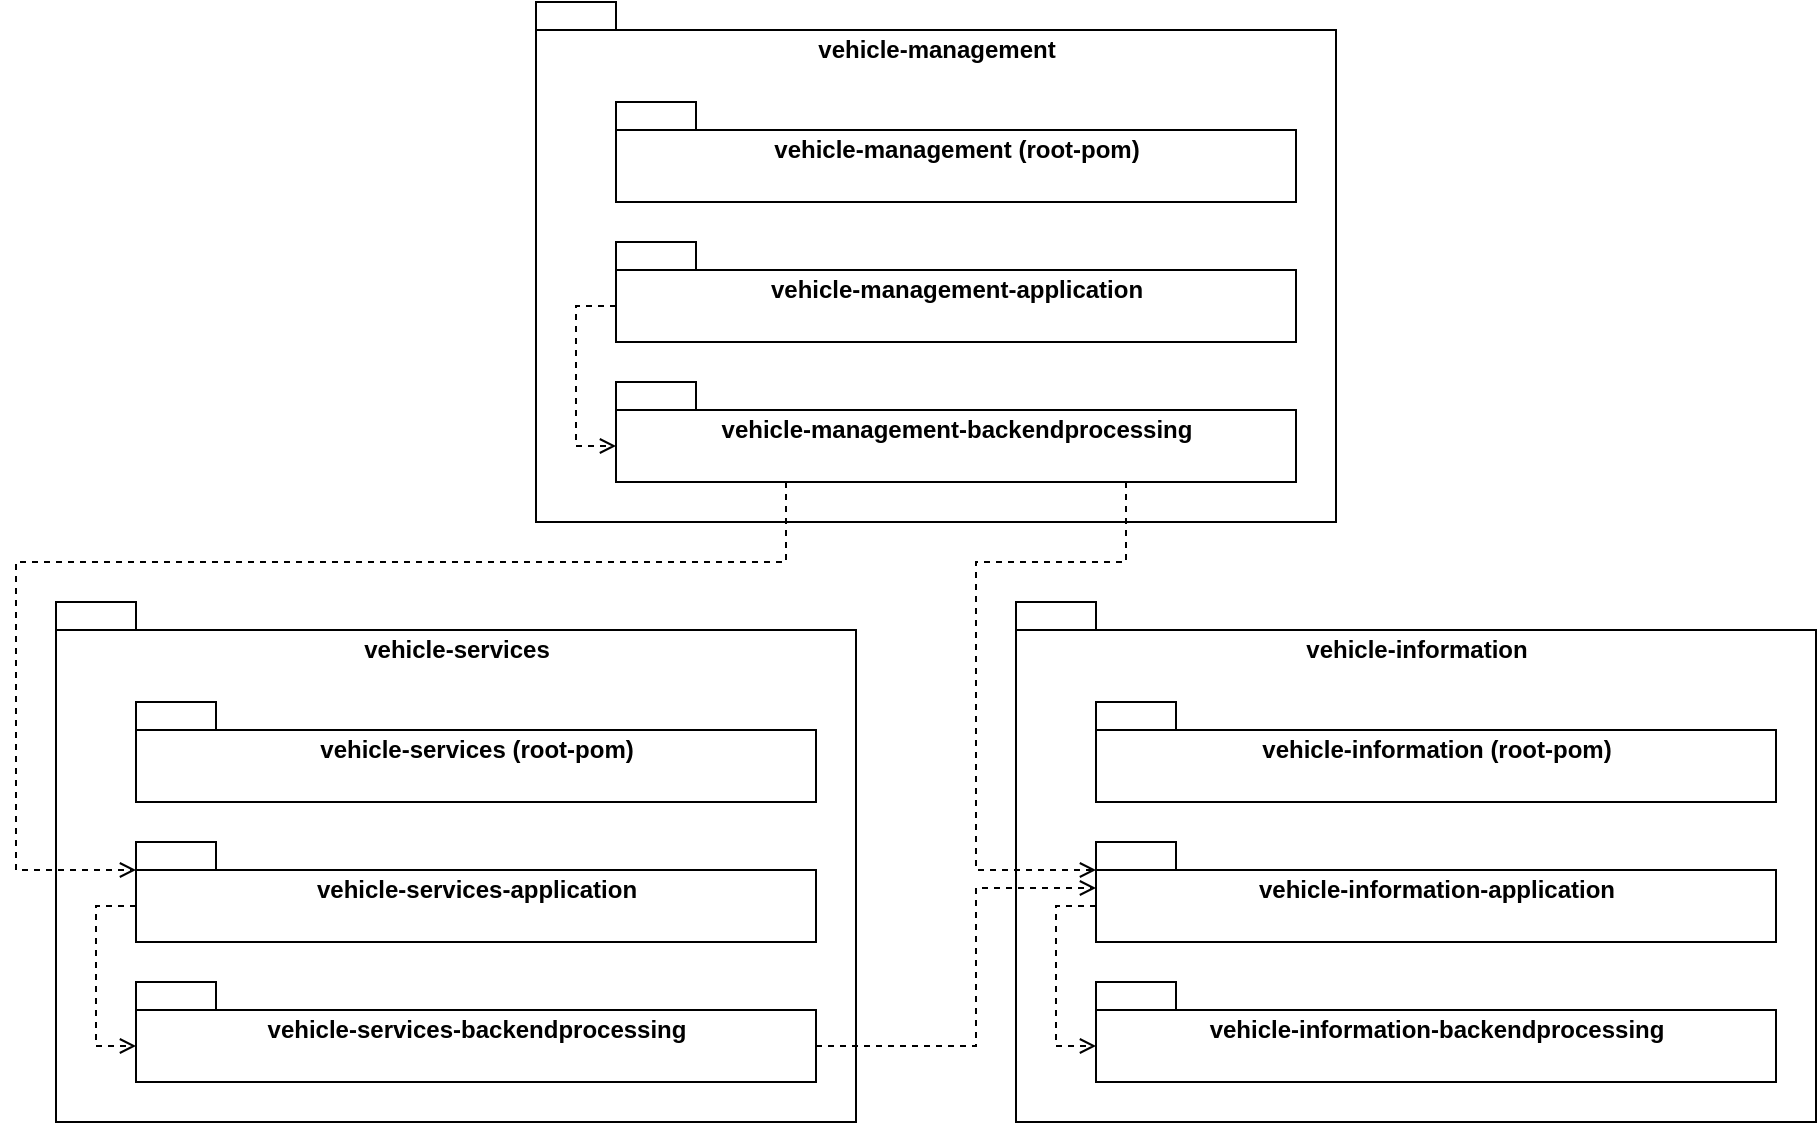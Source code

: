 <mxfile version="10.8.0" type="device"><diagram id="LY7WUENsVkQYcZrxwFVx" name="Page-1"><mxGraphModel dx="2355" dy="2139" grid="1" gridSize="10" guides="1" tooltips="1" connect="1" arrows="1" fold="1" page="1" pageScale="1" pageWidth="827" pageHeight="1169" math="0" shadow="0"><root><mxCell id="0"/><mxCell id="1" parent="0"/><mxCell id="v9wLEp58GJlTBltPDERe-22" value="vehicle-services" style="shape=folder;fontStyle=1;spacingTop=10;tabWidth=40;tabHeight=14;tabPosition=left;html=1;verticalAlign=top;" vertex="1" parent="1"><mxGeometry x="-160" y="40" width="400" height="260" as="geometry"/></mxCell><mxCell id="v9wLEp58GJlTBltPDERe-23" value="vehicle-services (root-pom)" style="shape=folder;fontStyle=1;spacingTop=10;tabWidth=40;tabHeight=14;tabPosition=left;html=1;rounded=0;shadow=0;glass=0;labelBackgroundColor=none;fillColor=none;gradientColor=none;align=center;verticalAlign=top;" vertex="1" parent="1"><mxGeometry x="-120" y="90" width="340" height="50" as="geometry"/></mxCell><mxCell id="v9wLEp58GJlTBltPDERe-24" value="" style="edgeStyle=orthogonalEdgeStyle;rounded=0;orthogonalLoop=1;jettySize=auto;html=1;dashed=1;endArrow=open;endFill=0;entryX=0;entryY=0;entryDx=0;entryDy=32;entryPerimeter=0;exitX=0;exitY=0;exitDx=0;exitDy=32;exitPerimeter=0;" edge="1" parent="1" source="v9wLEp58GJlTBltPDERe-25" target="v9wLEp58GJlTBltPDERe-26"><mxGeometry relative="1" as="geometry"><mxPoint x="50" y="290" as="targetPoint"/></mxGeometry></mxCell><mxCell id="v9wLEp58GJlTBltPDERe-25" value="vehicle-services-application" style="shape=folder;fontStyle=1;spacingTop=10;tabWidth=40;tabHeight=14;tabPosition=left;html=1;rounded=0;shadow=0;glass=0;labelBackgroundColor=none;fillColor=none;gradientColor=none;align=center;verticalAlign=top;" vertex="1" parent="1"><mxGeometry x="-120" y="160" width="340" height="50" as="geometry"/></mxCell><mxCell id="v9wLEp58GJlTBltPDERe-26" value="vehicle-services-backendprocessing" style="shape=folder;fontStyle=1;spacingTop=10;tabWidth=40;tabHeight=14;tabPosition=left;html=1;rounded=0;shadow=0;glass=0;labelBackgroundColor=none;fillColor=none;gradientColor=none;align=center;verticalAlign=top;" vertex="1" parent="1"><mxGeometry x="-120" y="230" width="340" height="50" as="geometry"/></mxCell><mxCell id="v9wLEp58GJlTBltPDERe-27" value="vehicle-information" style="shape=folder;fontStyle=1;spacingTop=10;tabWidth=40;tabHeight=14;tabPosition=left;html=1;verticalAlign=top;" vertex="1" parent="1"><mxGeometry x="320" y="40" width="400" height="260" as="geometry"/></mxCell><mxCell id="v9wLEp58GJlTBltPDERe-28" value="vehicle-information (root-pom)" style="shape=folder;fontStyle=1;spacingTop=10;tabWidth=40;tabHeight=14;tabPosition=left;html=1;rounded=0;shadow=0;glass=0;labelBackgroundColor=none;fillColor=none;gradientColor=none;align=center;verticalAlign=top;" vertex="1" parent="1"><mxGeometry x="360" y="90" width="340" height="50" as="geometry"/></mxCell><mxCell id="v9wLEp58GJlTBltPDERe-29" value="" style="edgeStyle=orthogonalEdgeStyle;rounded=0;orthogonalLoop=1;jettySize=auto;html=1;dashed=1;endArrow=open;endFill=0;entryX=0;entryY=0;entryDx=0;entryDy=32;entryPerimeter=0;exitX=0;exitY=0;exitDx=0;exitDy=32;exitPerimeter=0;" edge="1" parent="1" source="v9wLEp58GJlTBltPDERe-30" target="v9wLEp58GJlTBltPDERe-31"><mxGeometry relative="1" as="geometry"><mxPoint x="530" y="290" as="targetPoint"/></mxGeometry></mxCell><mxCell id="v9wLEp58GJlTBltPDERe-30" value="vehicle-information-application" style="shape=folder;fontStyle=1;spacingTop=10;tabWidth=40;tabHeight=14;tabPosition=left;html=1;rounded=0;shadow=0;glass=0;labelBackgroundColor=none;fillColor=none;gradientColor=none;align=center;verticalAlign=top;" vertex="1" parent="1"><mxGeometry x="360" y="160" width="340" height="50" as="geometry"/></mxCell><mxCell id="v9wLEp58GJlTBltPDERe-31" value="vehicle-information-backendprocessing" style="shape=folder;fontStyle=1;spacingTop=10;tabWidth=40;tabHeight=14;tabPosition=left;html=1;rounded=0;shadow=0;glass=0;labelBackgroundColor=none;fillColor=none;gradientColor=none;align=center;verticalAlign=top;" vertex="1" parent="1"><mxGeometry x="360" y="230" width="340" height="50" as="geometry"/></mxCell><mxCell id="Fo6324N6AB-C0xqMXlTR-1" value="vehicle-management" style="shape=folder;fontStyle=1;spacingTop=10;tabWidth=40;tabHeight=14;tabPosition=left;html=1;verticalAlign=top;" parent="1" vertex="1"><mxGeometry x="80" y="-260" width="400" height="260" as="geometry"/></mxCell><mxCell id="v9wLEp58GJlTBltPDERe-3" value="vehicle-management (root-pom)" style="shape=folder;fontStyle=1;spacingTop=10;tabWidth=40;tabHeight=14;tabPosition=left;html=1;rounded=0;shadow=0;glass=0;labelBackgroundColor=none;fillColor=none;gradientColor=none;align=center;verticalAlign=top;" vertex="1" parent="1"><mxGeometry x="120" y="-210" width="340" height="50" as="geometry"/></mxCell><mxCell id="v9wLEp58GJlTBltPDERe-2" value="vehicle-management-application" style="shape=folder;fontStyle=1;spacingTop=10;tabWidth=40;tabHeight=14;tabPosition=left;html=1;rounded=0;shadow=0;glass=0;labelBackgroundColor=none;fillColor=none;gradientColor=none;align=center;verticalAlign=top;" vertex="1" parent="1"><mxGeometry x="120" y="-140" width="340" height="50" as="geometry"/></mxCell><mxCell id="v9wLEp58GJlTBltPDERe-4" value="vehicle-management-backendprocessing" style="shape=folder;fontStyle=1;spacingTop=10;tabWidth=40;tabHeight=14;tabPosition=left;html=1;rounded=0;shadow=0;glass=0;labelBackgroundColor=none;fillColor=none;gradientColor=none;align=center;verticalAlign=top;" vertex="1" parent="1"><mxGeometry x="120" y="-70" width="340" height="50" as="geometry"/></mxCell><mxCell id="v9wLEp58GJlTBltPDERe-21" value="" style="edgeStyle=orthogonalEdgeStyle;rounded=0;orthogonalLoop=1;jettySize=auto;html=1;dashed=1;endArrow=open;endFill=0;entryX=0;entryY=0;entryDx=0;entryDy=32;entryPerimeter=0;exitX=0;exitY=0;exitDx=0;exitDy=32;exitPerimeter=0;" edge="1" parent="1" source="v9wLEp58GJlTBltPDERe-2" target="v9wLEp58GJlTBltPDERe-4"><mxGeometry relative="1" as="geometry"><mxPoint x="290" y="-10" as="targetPoint"/></mxGeometry></mxCell><mxCell id="v9wLEp58GJlTBltPDERe-33" value="" style="edgeStyle=orthogonalEdgeStyle;rounded=0;orthogonalLoop=1;jettySize=auto;html=1;dashed=1;endArrow=open;endFill=0;entryX=0;entryY=0;entryDx=0;entryDy=14;entryPerimeter=0;exitX=0.25;exitY=1;exitDx=0;exitDy=0;exitPerimeter=0;" edge="1" parent="1" source="v9wLEp58GJlTBltPDERe-4" target="v9wLEp58GJlTBltPDERe-25"><mxGeometry relative="1" as="geometry"><mxPoint x="130" y="-98" as="sourcePoint"/><mxPoint x="130" y="-28" as="targetPoint"/><Array as="points"><mxPoint x="205" y="20"/><mxPoint x="-180" y="20"/><mxPoint x="-180" y="174"/></Array></mxGeometry></mxCell><mxCell id="v9wLEp58GJlTBltPDERe-34" value="" style="edgeStyle=orthogonalEdgeStyle;rounded=0;orthogonalLoop=1;jettySize=auto;html=1;dashed=1;endArrow=open;endFill=0;entryX=0;entryY=0;entryDx=0;entryDy=14;entryPerimeter=0;exitX=0.75;exitY=1;exitDx=0;exitDy=0;exitPerimeter=0;" edge="1" parent="1" source="v9wLEp58GJlTBltPDERe-4" target="v9wLEp58GJlTBltPDERe-30"><mxGeometry relative="1" as="geometry"><mxPoint x="215" y="-10" as="sourcePoint"/><mxPoint x="-110" y="184" as="targetPoint"/><Array as="points"><mxPoint x="375" y="20"/><mxPoint x="300" y="20"/><mxPoint x="300" y="174"/></Array></mxGeometry></mxCell><mxCell id="v9wLEp58GJlTBltPDERe-35" value="" style="edgeStyle=orthogonalEdgeStyle;rounded=0;orthogonalLoop=1;jettySize=auto;html=1;dashed=1;endArrow=open;endFill=0;entryX=0;entryY=0;entryDx=0;entryDy=23;entryPerimeter=0;exitX=0;exitY=0;exitDx=340;exitDy=32;exitPerimeter=0;" edge="1" parent="1" source="v9wLEp58GJlTBltPDERe-26" target="v9wLEp58GJlTBltPDERe-30"><mxGeometry relative="1" as="geometry"><mxPoint x="370" y="272" as="targetPoint"/><mxPoint x="370" y="202" as="sourcePoint"/><Array as="points"><mxPoint x="300" y="262"/><mxPoint x="300" y="183"/></Array></mxGeometry></mxCell></root></mxGraphModel></diagram></mxfile>